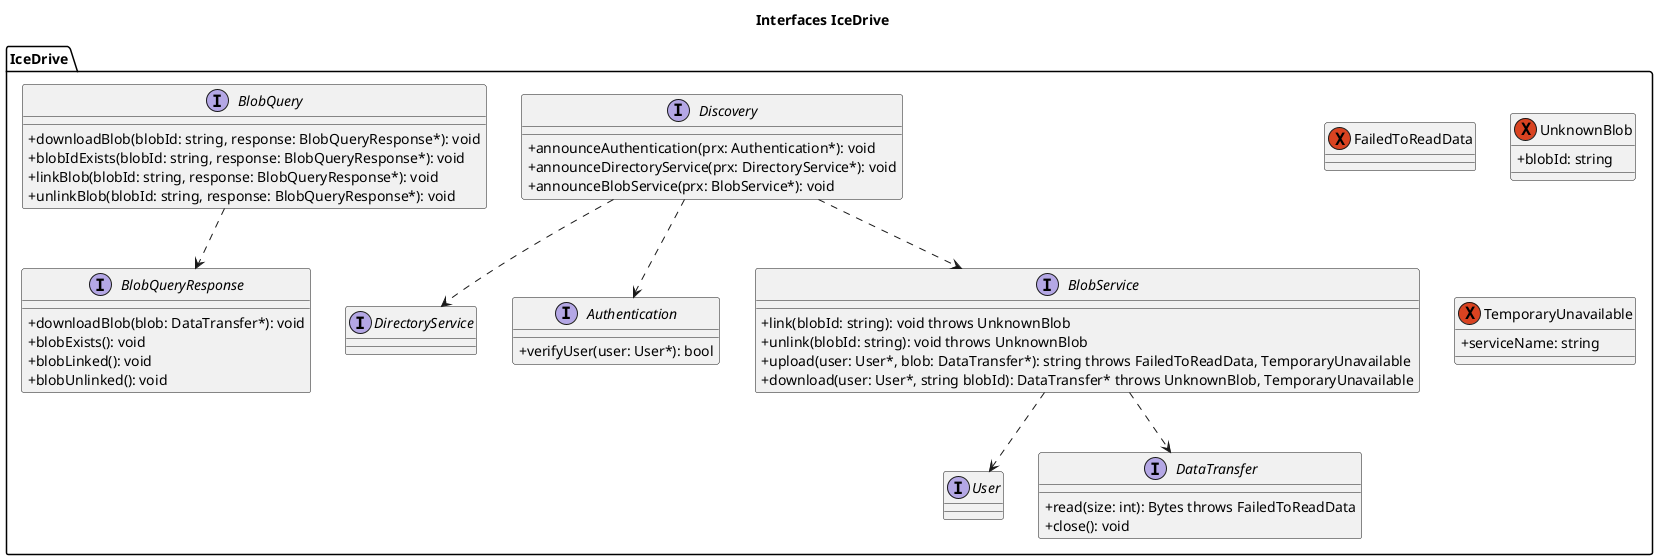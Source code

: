 @startuml interfaces
title Interfaces IceDrive

skinparam ClassAttributeIconSize 0

package IceDrive {
	interface DirectoryService
	interface User

	exception FailedToReadData
	exception UnknownBlob {
		+ blobId: string
	}
	exception TemporaryUnavailable {
		+ serviceName: string
	}

	Discovery ..> Authentication
	Discovery ..> DirectoryService
	Discovery ..> BlobService

	BlobService ..> DataTransfer
	BlobService ..> User
	BlobQuery ..> BlobQueryResponse

	interface Authentication {
		+ verifyUser(user: User*): bool
	}

	interface Discovery {
		+ announceAuthentication(prx: Authentication*): void
		+ announceDirectoryService(prx: DirectoryService*): void
		+ announceBlobService(prx: BlobService*): void
	}

	interface DataTransfer {
		+ read(size: int): Bytes throws FailedToReadData
		+ close(): void
	}

	interface BlobService {
		+ link(blobId: string): void throws UnknownBlob
		+ unlink(blobId: string): void throws UnknownBlob
		+ upload(user: User*, blob: DataTransfer*): string throws FailedToReadData, TemporaryUnavailable
		+ download(user: User*, string blobId): DataTransfer* throws UnknownBlob, TemporaryUnavailable
	}

	interface BlobQueryResponse {
		+ downloadBlob(blob: DataTransfer*): void
		+ blobExists(): void
		+ blobLinked(): void
		+ blobUnlinked(): void
	}

	interface BlobQuery {
		+ downloadBlob(blobId: string, response: BlobQueryResponse*): void
		+ blobIdExists(blobId: string, response: BlobQueryResponse*): void
		+ linkBlob(blobId: string, response: BlobQueryResponse*): void
		+ unlinkBlob(blobId: string, response: BlobQueryResponse*): void
	}
}

@enduml
